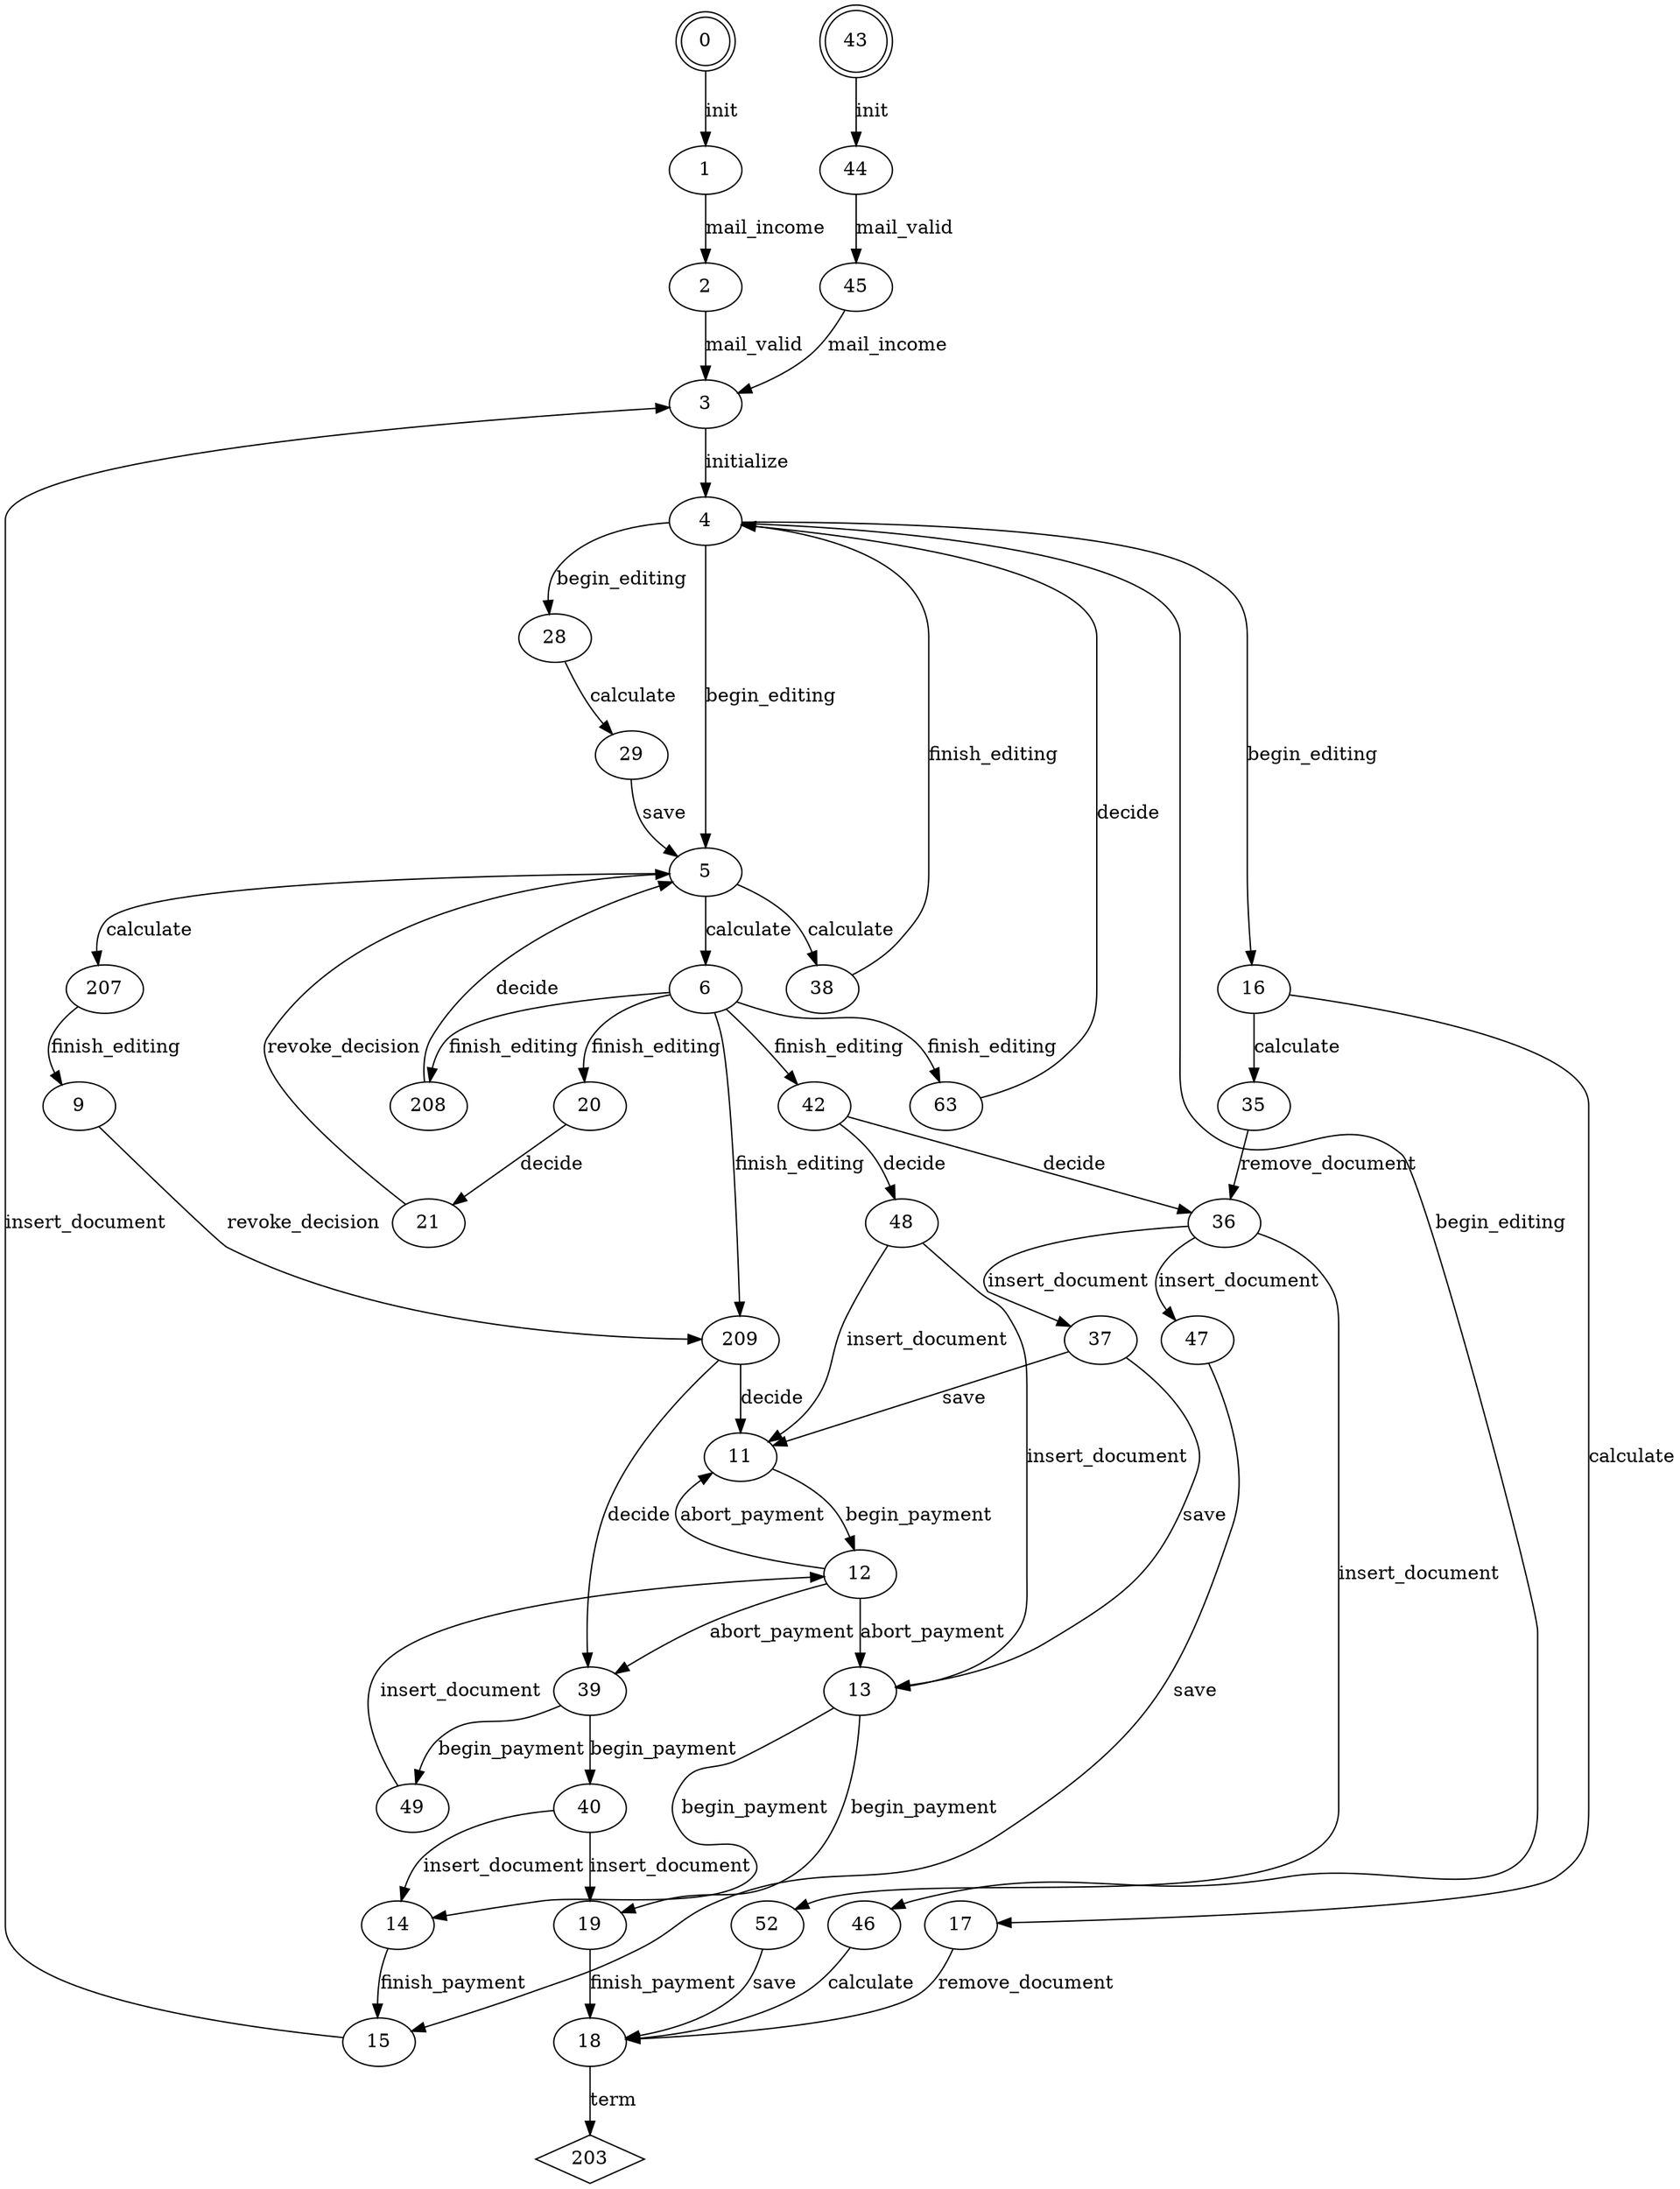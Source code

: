 strict digraph  {
0 [shape=doublecircle];
1;
2;
3;
4;
5;
6;
208;
207;
9;
209;
11;
12;
13;
14;
15;
16;
17;
18;
19;
20;
21;
28;
29;
35;
36;
37;
38;
39;
40;
42;
43 [shape=doublecircle];
44;
45;
46;
47;
48;
49;
52;
63;
203 [shape=diamond];
0 -> 1  [label=init, weight=38721];
1 -> 2  [label=mail_income, weight=38721];
2 -> 3  [label=mail_valid, weight=38707];
3 -> 4  [label=initialize, weight=43794];
4 -> 16  [label=begin_editing, weight=1855];
4 -> 46  [label=begin_editing, weight=520];
4 -> 5  [label=begin_editing, weight=43604];
4 -> 28  [label=begin_editing, weight=676];
5 -> 207  [label=calculate, weight=1437];
5 -> 6  [label=calculate, weight=43784];
5 -> 38  [label=calculate, weight=27093];
6 -> 208  [label=finish_editing, weight=1434];
6 -> 209  [label=finish_editing, weight=41937];
6 -> 20  [label=finish_editing, weight=19147];
6 -> 42  [label=finish_editing, weight=2510];
6 -> 63  [label=finish_editing, weight=452];
208 -> 5  [label=decide, weight=1423];
207 -> 9  [label=finish_editing, weight=1424];
9 -> 209  [label=revoke_decision, weight=1415];
209 -> 11  [label=decide, weight=24650];
209 -> 39  [label=decide, weight=18704];
11 -> 12  [label=begin_payment, weight=24748];
12 -> 39  [label=abort_payment, weight=11954];
12 -> 11  [label=abort_payment, weight=6499];
12 -> 13  [label=abort_payment, weight=14679];
13 -> 14  [label=begin_payment, weight=2445];
13 -> 19  [label=begin_payment, weight=13823];
14 -> 15  [label=finish_payment, weight=4072];
15 -> 3  [label=insert_document, weight=3901];
16 -> 35  [label=calculate, weight=1443];
16 -> 17  [label=calculate, weight=507];
17 -> 18  [label=remove_document, weight=555];
18 -> 203  [label=term, weight=43809];
19 -> 18  [label=finish_payment, weight=40917];
20 -> 21  [label=decide, weight=19013];
21 -> 5  [label=revoke_decision, weight=19085];
28 -> 29  [label=calculate, weight=653];
29 -> 5  [label=save, weight=934];
35 -> 36  [label=remove_document, weight=1568];
36 -> 52  [label=insert_document, weight=1436];
36 -> 47  [label=insert_document, weight=334];
36 -> 37  [label=insert_document, weight=1283];
37 -> 11  [label=save, weight=427];
37 -> 13  [label=save, weight=859];
38 -> 4  [label=finish_editing, weight=27020];
39 -> 40  [label=begin_payment, weight=28861];
39 -> 49  [label=begin_payment, weight=1881];
40 -> 14  [label=insert_document, weight=1779];
40 -> 19  [label=insert_document, weight=27082];
42 -> 36  [label=decide, weight=1333];
42 -> 48  [label=decide, weight=1060];
43 -> 44  [label=init, weight=5087];
44 -> 45  [label=mail_valid, weight=5087];
45 -> 3  [label=mail_income, weight=5086];
46 -> 18  [label=calculate, weight=533];
47 -> 15  [label=save, weight=252];
48 -> 11  [label=insert_document, weight=238];
48 -> 13  [label=insert_document, weight=779];
49 -> 12  [label=insert_document, weight=1874];
52 -> 18  [label=save, weight=1488];
63 -> 4  [label=decide, weight=289];
}

